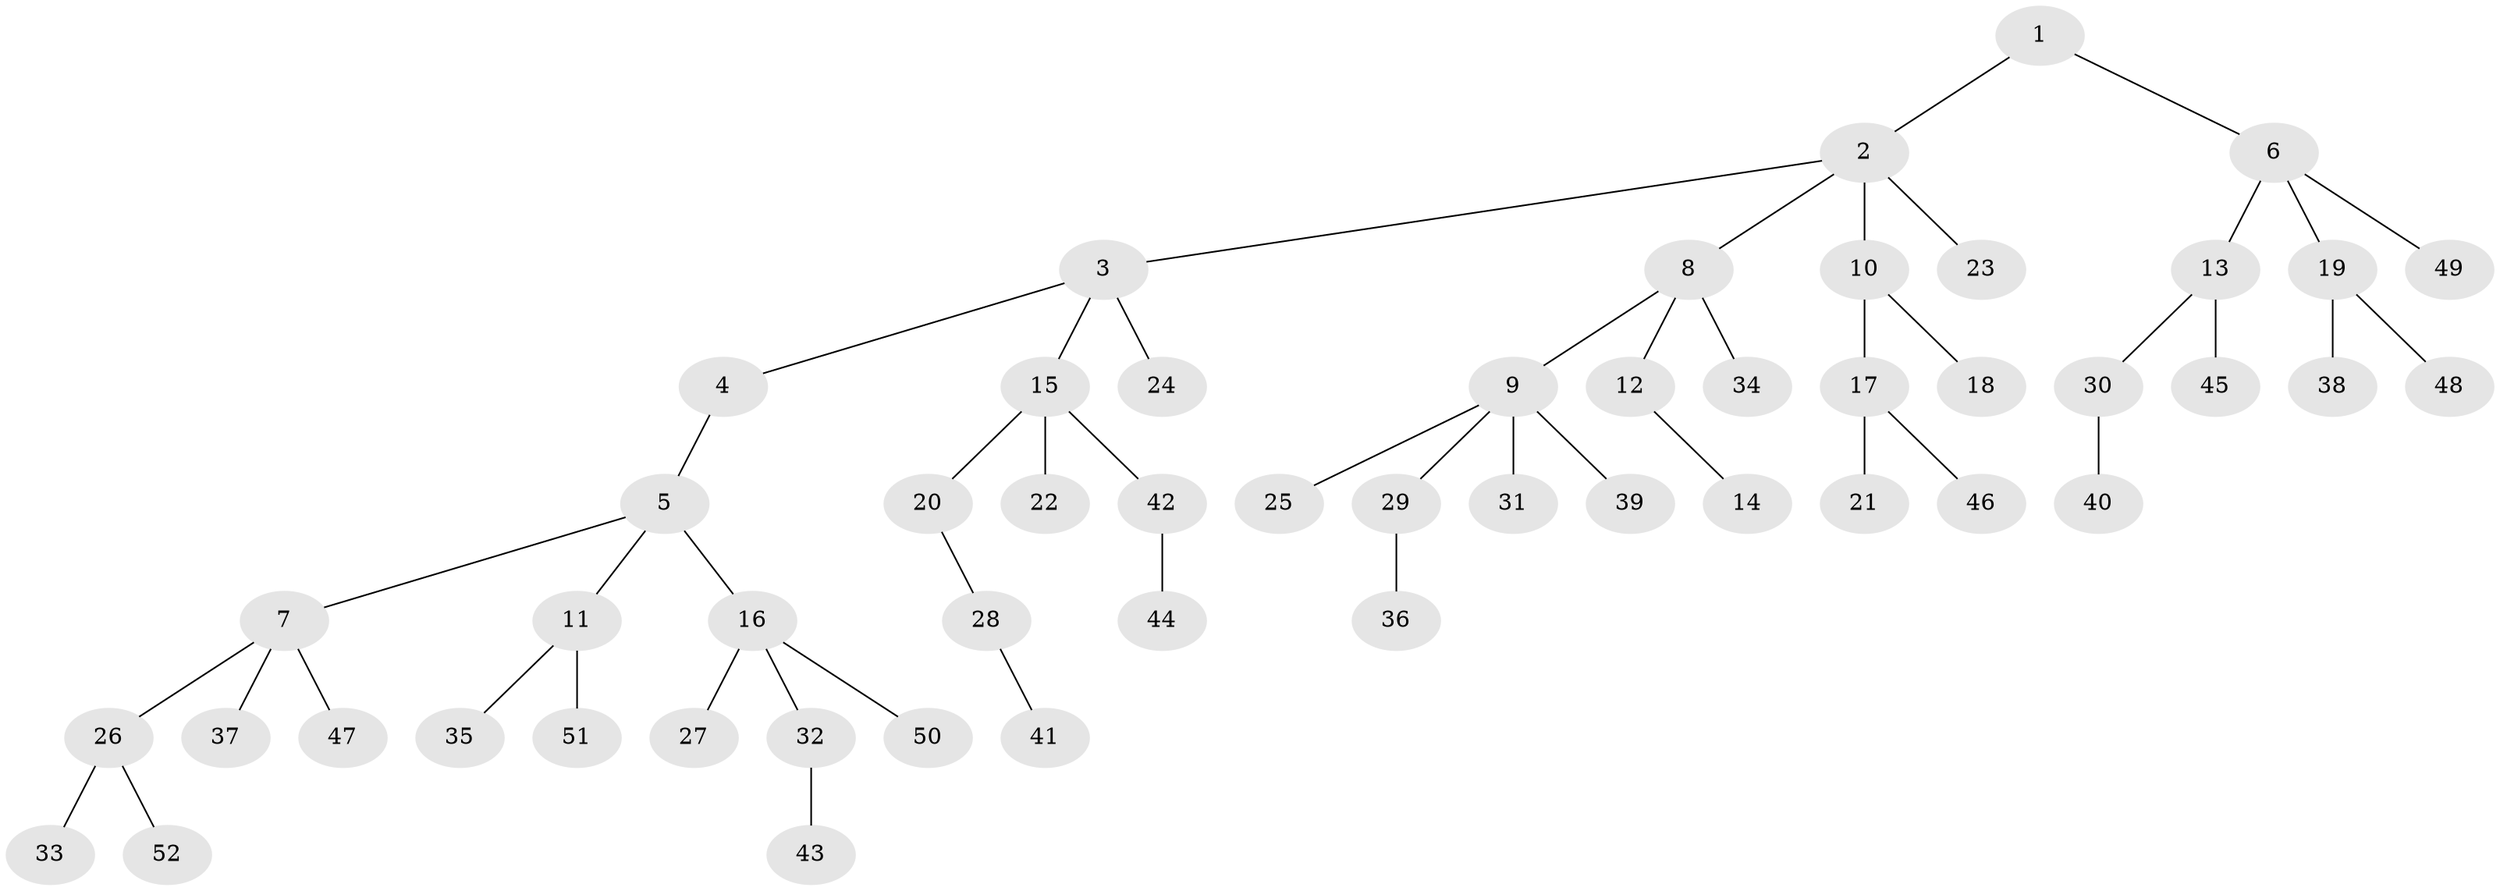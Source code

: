 // coarse degree distribution, {2: 0.1388888888888889, 6: 0.027777777777777776, 3: 0.1111111111111111, 4: 0.05555555555555555, 5: 0.027777777777777776, 7: 0.027777777777777776, 1: 0.6111111111111112}
// Generated by graph-tools (version 1.1) at 2025/24/03/03/25 07:24:08]
// undirected, 52 vertices, 51 edges
graph export_dot {
graph [start="1"]
  node [color=gray90,style=filled];
  1;
  2;
  3;
  4;
  5;
  6;
  7;
  8;
  9;
  10;
  11;
  12;
  13;
  14;
  15;
  16;
  17;
  18;
  19;
  20;
  21;
  22;
  23;
  24;
  25;
  26;
  27;
  28;
  29;
  30;
  31;
  32;
  33;
  34;
  35;
  36;
  37;
  38;
  39;
  40;
  41;
  42;
  43;
  44;
  45;
  46;
  47;
  48;
  49;
  50;
  51;
  52;
  1 -- 2;
  1 -- 6;
  2 -- 3;
  2 -- 8;
  2 -- 10;
  2 -- 23;
  3 -- 4;
  3 -- 15;
  3 -- 24;
  4 -- 5;
  5 -- 7;
  5 -- 11;
  5 -- 16;
  6 -- 13;
  6 -- 19;
  6 -- 49;
  7 -- 26;
  7 -- 37;
  7 -- 47;
  8 -- 9;
  8 -- 12;
  8 -- 34;
  9 -- 25;
  9 -- 29;
  9 -- 31;
  9 -- 39;
  10 -- 17;
  10 -- 18;
  11 -- 35;
  11 -- 51;
  12 -- 14;
  13 -- 30;
  13 -- 45;
  15 -- 20;
  15 -- 22;
  15 -- 42;
  16 -- 27;
  16 -- 32;
  16 -- 50;
  17 -- 21;
  17 -- 46;
  19 -- 38;
  19 -- 48;
  20 -- 28;
  26 -- 33;
  26 -- 52;
  28 -- 41;
  29 -- 36;
  30 -- 40;
  32 -- 43;
  42 -- 44;
}
